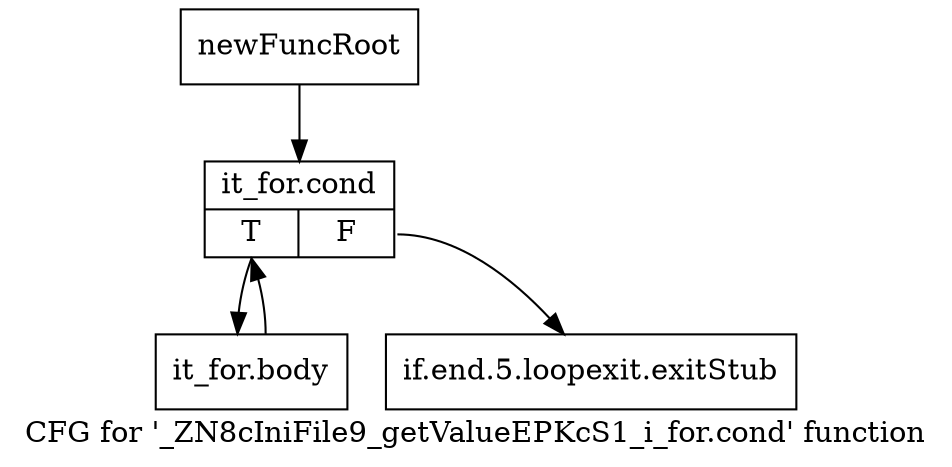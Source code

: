 digraph "CFG for '_ZN8cIniFile9_getValueEPKcS1_i_for.cond' function" {
	label="CFG for '_ZN8cIniFile9_getValueEPKcS1_i_for.cond' function";

	Node0x20c3ad0 [shape=record,label="{newFuncRoot}"];
	Node0x20c3ad0 -> Node0x20c3b70;
	Node0x20c3b20 [shape=record,label="{if.end.5.loopexit.exitStub}"];
	Node0x20c3b70 [shape=record,label="{it_for.cond|{<s0>T|<s1>F}}"];
	Node0x20c3b70:s0 -> Node0x20c3bc0;
	Node0x20c3b70:s1 -> Node0x20c3b20;
	Node0x20c3bc0 [shape=record,label="{it_for.body}"];
	Node0x20c3bc0 -> Node0x20c3b70;
}
